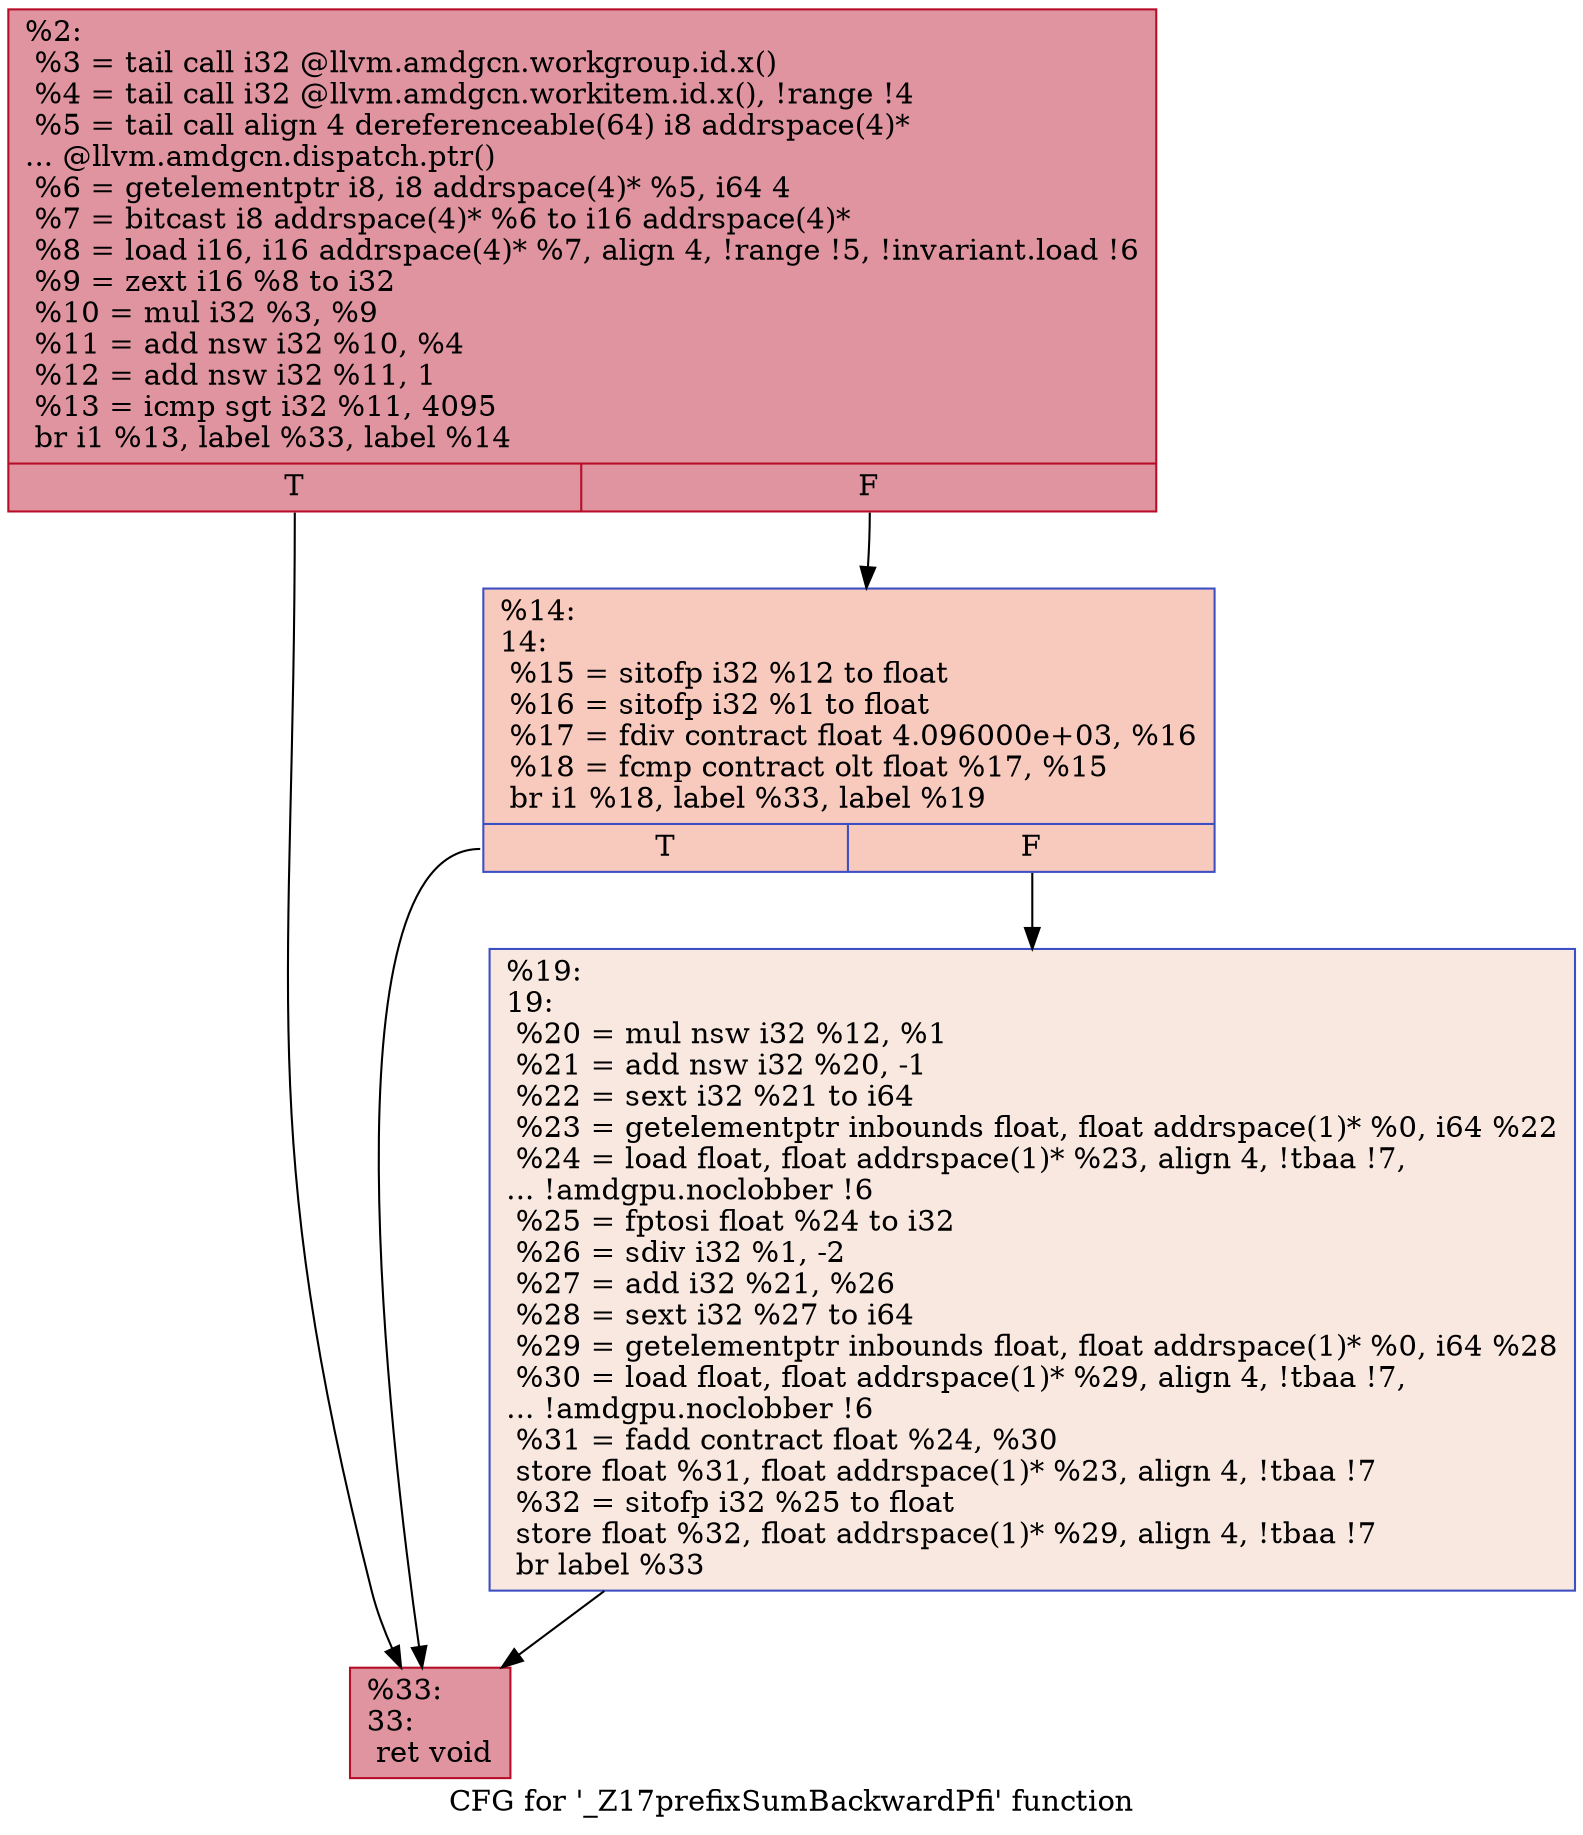 digraph "CFG for '_Z17prefixSumBackwardPfi' function" {
	label="CFG for '_Z17prefixSumBackwardPfi' function";

	Node0x61e6210 [shape=record,color="#b70d28ff", style=filled, fillcolor="#b70d2870",label="{%2:\l  %3 = tail call i32 @llvm.amdgcn.workgroup.id.x()\l  %4 = tail call i32 @llvm.amdgcn.workitem.id.x(), !range !4\l  %5 = tail call align 4 dereferenceable(64) i8 addrspace(4)*\l... @llvm.amdgcn.dispatch.ptr()\l  %6 = getelementptr i8, i8 addrspace(4)* %5, i64 4\l  %7 = bitcast i8 addrspace(4)* %6 to i16 addrspace(4)*\l  %8 = load i16, i16 addrspace(4)* %7, align 4, !range !5, !invariant.load !6\l  %9 = zext i16 %8 to i32\l  %10 = mul i32 %3, %9\l  %11 = add nsw i32 %10, %4\l  %12 = add nsw i32 %11, 1\l  %13 = icmp sgt i32 %11, 4095\l  br i1 %13, label %33, label %14\l|{<s0>T|<s1>F}}"];
	Node0x61e6210:s0 -> Node0x61e71b0;
	Node0x61e6210:s1 -> Node0x61e8260;
	Node0x61e8260 [shape=record,color="#3d50c3ff", style=filled, fillcolor="#ef886b70",label="{%14:\l14:                                               \l  %15 = sitofp i32 %12 to float\l  %16 = sitofp i32 %1 to float\l  %17 = fdiv contract float 4.096000e+03, %16\l  %18 = fcmp contract olt float %17, %15\l  br i1 %18, label %33, label %19\l|{<s0>T|<s1>F}}"];
	Node0x61e8260:s0 -> Node0x61e71b0;
	Node0x61e8260:s1 -> Node0x61e9030;
	Node0x61e9030 [shape=record,color="#3d50c3ff", style=filled, fillcolor="#f1ccb870",label="{%19:\l19:                                               \l  %20 = mul nsw i32 %12, %1\l  %21 = add nsw i32 %20, -1\l  %22 = sext i32 %21 to i64\l  %23 = getelementptr inbounds float, float addrspace(1)* %0, i64 %22\l  %24 = load float, float addrspace(1)* %23, align 4, !tbaa !7,\l... !amdgpu.noclobber !6\l  %25 = fptosi float %24 to i32\l  %26 = sdiv i32 %1, -2\l  %27 = add i32 %21, %26\l  %28 = sext i32 %27 to i64\l  %29 = getelementptr inbounds float, float addrspace(1)* %0, i64 %28\l  %30 = load float, float addrspace(1)* %29, align 4, !tbaa !7,\l... !amdgpu.noclobber !6\l  %31 = fadd contract float %24, %30\l  store float %31, float addrspace(1)* %23, align 4, !tbaa !7\l  %32 = sitofp i32 %25 to float\l  store float %32, float addrspace(1)* %29, align 4, !tbaa !7\l  br label %33\l}"];
	Node0x61e9030 -> Node0x61e71b0;
	Node0x61e71b0 [shape=record,color="#b70d28ff", style=filled, fillcolor="#b70d2870",label="{%33:\l33:                                               \l  ret void\l}"];
}
